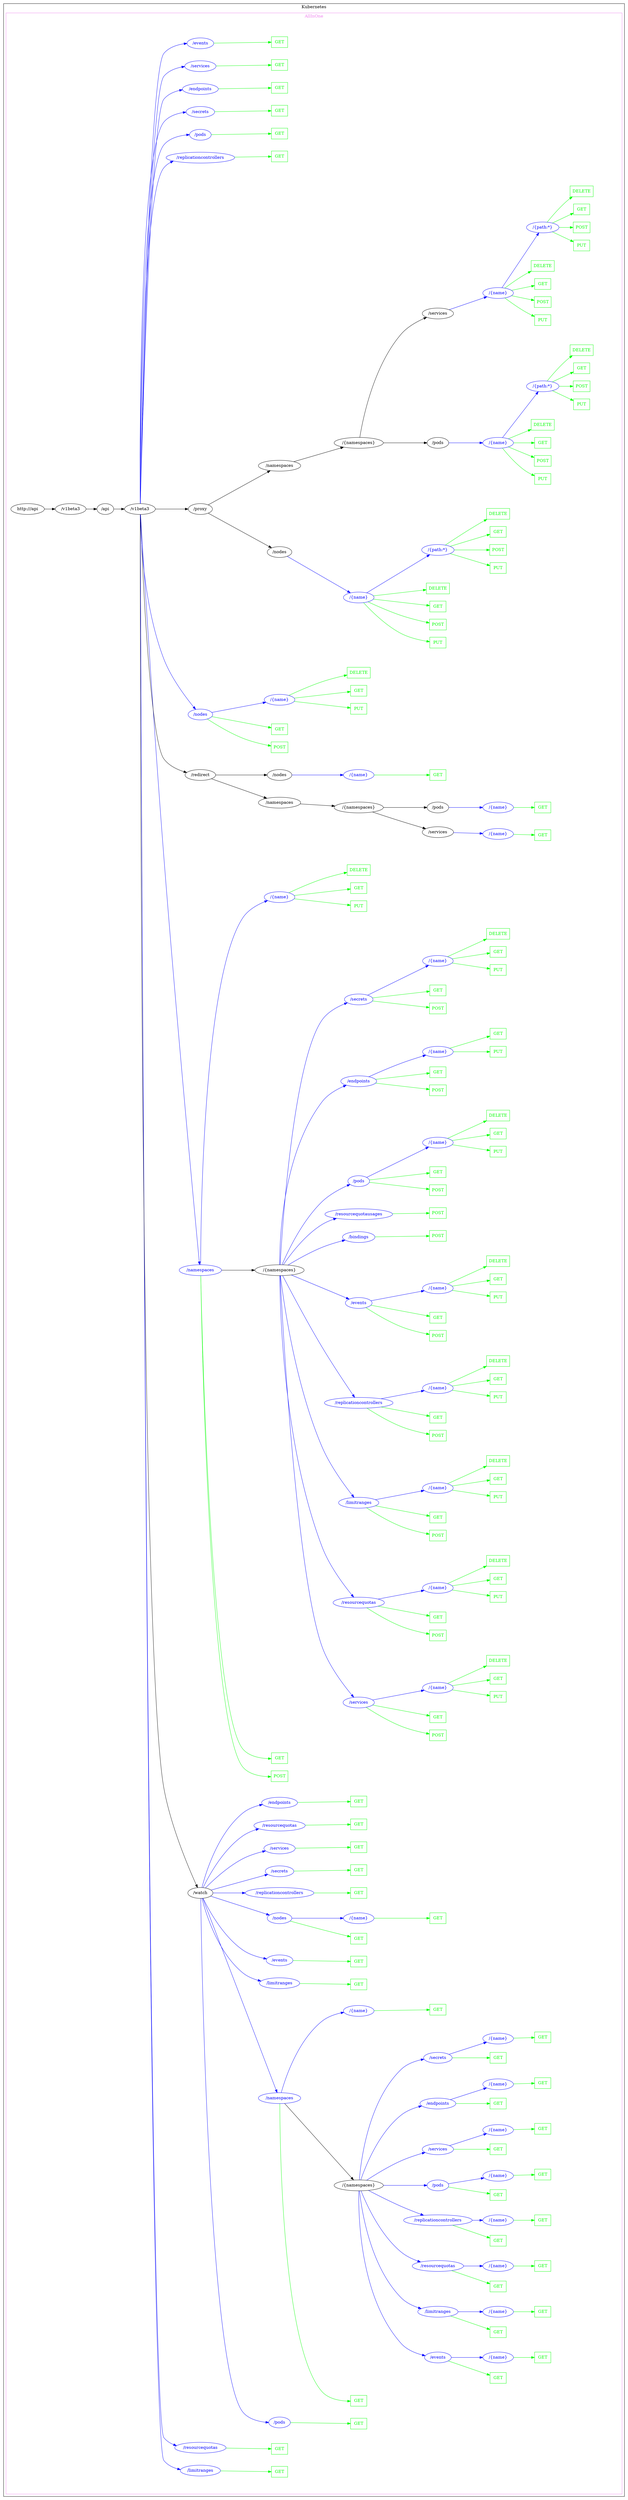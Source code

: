 digraph Cloud_Computing_REST_APIs {
rankdir="LR";
subgraph cluster_0 {
label="Kubernetes"
color=black
fontcolor=black
subgraph cluster_1 {
label="AllInOne"
color=violet
fontcolor=violet
subgraph cluster_2 {
label=""
color=white
fontcolor=white
node2 [label="http:///api", shape="ellipse", color="black", fontcolor="black"]
node2 -> node3 [color="black", fontcolor="black"]
subgraph cluster_3 {
label=""
color=white
fontcolor=white
node3 [label="/v1beta3", shape="ellipse", color="black", fontcolor="black"]
node3 -> node4 [color="black", fontcolor="black"]
subgraph cluster_4 {
label=""
color=white
fontcolor=white
node4 [label="/api", shape="ellipse", color="black", fontcolor="black"]
node4 -> node5 [color="black", fontcolor="black"]
subgraph cluster_5 {
label=""
color=white
fontcolor=white
node5 [label="/v1beta3", shape="ellipse", color="black", fontcolor="black"]
node5 -> node6 [color="blue", fontcolor="blue"]
subgraph cluster_6 {
label=""
color=white
fontcolor=white
node6 [label="/limitranges", shape="ellipse", color="blue", fontcolor="blue"]
node6 -> node7 [color="green", fontcolor="green"]
subgraph cluster_7 {
label=""
color=white
fontcolor=white
node7 [label="GET", shape="box", color="green", fontcolor="green"]
}
}
node5 -> node8 [color="blue", fontcolor="blue"]
subgraph cluster_8 {
label=""
color=white
fontcolor=white
node8 [label="/resourcequotas", shape="ellipse", color="blue", fontcolor="blue"]
node8 -> node9 [color="green", fontcolor="green"]
subgraph cluster_9 {
label=""
color=white
fontcolor=white
node9 [label="GET", shape="box", color="green", fontcolor="green"]
}
}
node5 -> node10 [color="black", fontcolor="black"]
subgraph cluster_10 {
label=""
color=white
fontcolor=white
node10 [label="/watch", shape="ellipse", color="black", fontcolor="black"]
node10 -> node11 [color="blue", fontcolor="blue"]
subgraph cluster_11 {
label=""
color=white
fontcolor=white
node11 [label="/pods", shape="ellipse", color="blue", fontcolor="blue"]
node11 -> node12 [color="green", fontcolor="green"]
subgraph cluster_12 {
label=""
color=white
fontcolor=white
node12 [label="GET", shape="box", color="green", fontcolor="green"]
}
}
node10 -> node13 [color="blue", fontcolor="blue"]
subgraph cluster_13 {
label=""
color=white
fontcolor=white
node13 [label="/namespaces", shape="ellipse", color="blue", fontcolor="blue"]
node13 -> node14 [color="green", fontcolor="green"]
subgraph cluster_14 {
label=""
color=white
fontcolor=white
node14 [label="GET", shape="box", color="green", fontcolor="green"]
}
node13 -> node15 [color="black", fontcolor="black"]
subgraph cluster_15 {
label=""
color=white
fontcolor=white
node15 [label="/{namespaces}", shape="ellipse", color="black", fontcolor="black"]
node15 -> node16 [color="blue", fontcolor="blue"]
subgraph cluster_16 {
label=""
color=white
fontcolor=white
node16 [label="/events", shape="ellipse", color="blue", fontcolor="blue"]
node16 -> node17 [color="green", fontcolor="green"]
subgraph cluster_17 {
label=""
color=white
fontcolor=white
node17 [label="GET", shape="box", color="green", fontcolor="green"]
}
node16 -> node18 [color="blue", fontcolor="blue"]
subgraph cluster_18 {
label=""
color=white
fontcolor=white
node18 [label="/{name}", shape="ellipse", color="blue", fontcolor="blue"]
node18 -> node19 [color="green", fontcolor="green"]
subgraph cluster_19 {
label=""
color=white
fontcolor=white
node19 [label="GET", shape="box", color="green", fontcolor="green"]
}
}
}
node15 -> node20 [color="blue", fontcolor="blue"]
subgraph cluster_20 {
label=""
color=white
fontcolor=white
node20 [label="/limitranges", shape="ellipse", color="blue", fontcolor="blue"]
node20 -> node21 [color="green", fontcolor="green"]
subgraph cluster_21 {
label=""
color=white
fontcolor=white
node21 [label="GET", shape="box", color="green", fontcolor="green"]
}
node20 -> node22 [color="blue", fontcolor="blue"]
subgraph cluster_22 {
label=""
color=white
fontcolor=white
node22 [label="/{name}", shape="ellipse", color="blue", fontcolor="blue"]
node22 -> node23 [color="green", fontcolor="green"]
subgraph cluster_23 {
label=""
color=white
fontcolor=white
node23 [label="GET", shape="box", color="green", fontcolor="green"]
}
}
}
node15 -> node24 [color="blue", fontcolor="blue"]
subgraph cluster_24 {
label=""
color=white
fontcolor=white
node24 [label="/resourcequotas", shape="ellipse", color="blue", fontcolor="blue"]
node24 -> node25 [color="green", fontcolor="green"]
subgraph cluster_25 {
label=""
color=white
fontcolor=white
node25 [label="GET", shape="box", color="green", fontcolor="green"]
}
node24 -> node26 [color="blue", fontcolor="blue"]
subgraph cluster_26 {
label=""
color=white
fontcolor=white
node26 [label="/{name}", shape="ellipse", color="blue", fontcolor="blue"]
node26 -> node27 [color="green", fontcolor="green"]
subgraph cluster_27 {
label=""
color=white
fontcolor=white
node27 [label="GET", shape="box", color="green", fontcolor="green"]
}
}
}
node15 -> node28 [color="blue", fontcolor="blue"]
subgraph cluster_28 {
label=""
color=white
fontcolor=white
node28 [label="/replicationcontrollers", shape="ellipse", color="blue", fontcolor="blue"]
node28 -> node29 [color="green", fontcolor="green"]
subgraph cluster_29 {
label=""
color=white
fontcolor=white
node29 [label="GET", shape="box", color="green", fontcolor="green"]
}
node28 -> node30 [color="blue", fontcolor="blue"]
subgraph cluster_30 {
label=""
color=white
fontcolor=white
node30 [label="/{name}", shape="ellipse", color="blue", fontcolor="blue"]
node30 -> node31 [color="green", fontcolor="green"]
subgraph cluster_31 {
label=""
color=white
fontcolor=white
node31 [label="GET", shape="box", color="green", fontcolor="green"]
}
}
}
node15 -> node32 [color="blue", fontcolor="blue"]
subgraph cluster_32 {
label=""
color=white
fontcolor=white
node32 [label="/pods", shape="ellipse", color="blue", fontcolor="blue"]
node32 -> node33 [color="green", fontcolor="green"]
subgraph cluster_33 {
label=""
color=white
fontcolor=white
node33 [label="GET", shape="box", color="green", fontcolor="green"]
}
node32 -> node34 [color="blue", fontcolor="blue"]
subgraph cluster_34 {
label=""
color=white
fontcolor=white
node34 [label="/{name}", shape="ellipse", color="blue", fontcolor="blue"]
node34 -> node35 [color="green", fontcolor="green"]
subgraph cluster_35 {
label=""
color=white
fontcolor=white
node35 [label="GET", shape="box", color="green", fontcolor="green"]
}
}
}
node15 -> node36 [color="blue", fontcolor="blue"]
subgraph cluster_36 {
label=""
color=white
fontcolor=white
node36 [label="/services", shape="ellipse", color="blue", fontcolor="blue"]
node36 -> node37 [color="green", fontcolor="green"]
subgraph cluster_37 {
label=""
color=white
fontcolor=white
node37 [label="GET", shape="box", color="green", fontcolor="green"]
}
node36 -> node38 [color="blue", fontcolor="blue"]
subgraph cluster_38 {
label=""
color=white
fontcolor=white
node38 [label="/{name}", shape="ellipse", color="blue", fontcolor="blue"]
node38 -> node39 [color="green", fontcolor="green"]
subgraph cluster_39 {
label=""
color=white
fontcolor=white
node39 [label="GET", shape="box", color="green", fontcolor="green"]
}
}
}
node15 -> node40 [color="blue", fontcolor="blue"]
subgraph cluster_40 {
label=""
color=white
fontcolor=white
node40 [label="/endpoints", shape="ellipse", color="blue", fontcolor="blue"]
node40 -> node41 [color="green", fontcolor="green"]
subgraph cluster_41 {
label=""
color=white
fontcolor=white
node41 [label="GET", shape="box", color="green", fontcolor="green"]
}
node40 -> node42 [color="blue", fontcolor="blue"]
subgraph cluster_42 {
label=""
color=white
fontcolor=white
node42 [label="/{name}", shape="ellipse", color="blue", fontcolor="blue"]
node42 -> node43 [color="green", fontcolor="green"]
subgraph cluster_43 {
label=""
color=white
fontcolor=white
node43 [label="GET", shape="box", color="green", fontcolor="green"]
}
}
}
node15 -> node44 [color="blue", fontcolor="blue"]
subgraph cluster_44 {
label=""
color=white
fontcolor=white
node44 [label="/secrets", shape="ellipse", color="blue", fontcolor="blue"]
node44 -> node45 [color="green", fontcolor="green"]
subgraph cluster_45 {
label=""
color=white
fontcolor=white
node45 [label="GET", shape="box", color="green", fontcolor="green"]
}
node44 -> node46 [color="blue", fontcolor="blue"]
subgraph cluster_46 {
label=""
color=white
fontcolor=white
node46 [label="/{name}", shape="ellipse", color="blue", fontcolor="blue"]
node46 -> node47 [color="green", fontcolor="green"]
subgraph cluster_47 {
label=""
color=white
fontcolor=white
node47 [label="GET", shape="box", color="green", fontcolor="green"]
}
}
}
}
node13 -> node48 [color="blue", fontcolor="blue"]
subgraph cluster_48 {
label=""
color=white
fontcolor=white
node48 [label="/{name}", shape="ellipse", color="blue", fontcolor="blue"]
node48 -> node49 [color="green", fontcolor="green"]
subgraph cluster_49 {
label=""
color=white
fontcolor=white
node49 [label="GET", shape="box", color="green", fontcolor="green"]
}
}
}
node10 -> node50 [color="blue", fontcolor="blue"]
subgraph cluster_50 {
label=""
color=white
fontcolor=white
node50 [label="/limitranges", shape="ellipse", color="blue", fontcolor="blue"]
node50 -> node51 [color="green", fontcolor="green"]
subgraph cluster_51 {
label=""
color=white
fontcolor=white
node51 [label="GET", shape="box", color="green", fontcolor="green"]
}
}
node10 -> node52 [color="blue", fontcolor="blue"]
subgraph cluster_52 {
label=""
color=white
fontcolor=white
node52 [label="/events", shape="ellipse", color="blue", fontcolor="blue"]
node52 -> node53 [color="green", fontcolor="green"]
subgraph cluster_53 {
label=""
color=white
fontcolor=white
node53 [label="GET", shape="box", color="green", fontcolor="green"]
}
}
node10 -> node54 [color="blue", fontcolor="blue"]
subgraph cluster_54 {
label=""
color=white
fontcolor=white
node54 [label="/nodes", shape="ellipse", color="blue", fontcolor="blue"]
node54 -> node55 [color="green", fontcolor="green"]
subgraph cluster_55 {
label=""
color=white
fontcolor=white
node55 [label="GET", shape="box", color="green", fontcolor="green"]
}
node54 -> node56 [color="blue", fontcolor="blue"]
subgraph cluster_56 {
label=""
color=white
fontcolor=white
node56 [label="/{name}", shape="ellipse", color="blue", fontcolor="blue"]
node56 -> node57 [color="green", fontcolor="green"]
subgraph cluster_57 {
label=""
color=white
fontcolor=white
node57 [label="GET", shape="box", color="green", fontcolor="green"]
}
}
}
node10 -> node58 [color="blue", fontcolor="blue"]
subgraph cluster_58 {
label=""
color=white
fontcolor=white
node58 [label="/replicationcontrollers", shape="ellipse", color="blue", fontcolor="blue"]
node58 -> node59 [color="green", fontcolor="green"]
subgraph cluster_59 {
label=""
color=white
fontcolor=white
node59 [label="GET", shape="box", color="green", fontcolor="green"]
}
}
node10 -> node60 [color="blue", fontcolor="blue"]
subgraph cluster_60 {
label=""
color=white
fontcolor=white
node60 [label="/secrets", shape="ellipse", color="blue", fontcolor="blue"]
node60 -> node61 [color="green", fontcolor="green"]
subgraph cluster_61 {
label=""
color=white
fontcolor=white
node61 [label="GET", shape="box", color="green", fontcolor="green"]
}
}
node10 -> node62 [color="blue", fontcolor="blue"]
subgraph cluster_62 {
label=""
color=white
fontcolor=white
node62 [label="/services", shape="ellipse", color="blue", fontcolor="blue"]
node62 -> node63 [color="green", fontcolor="green"]
subgraph cluster_63 {
label=""
color=white
fontcolor=white
node63 [label="GET", shape="box", color="green", fontcolor="green"]
}
}
node10 -> node64 [color="blue", fontcolor="blue"]
subgraph cluster_64 {
label=""
color=white
fontcolor=white
node64 [label="/resourcequotas", shape="ellipse", color="blue", fontcolor="blue"]
node64 -> node65 [color="green", fontcolor="green"]
subgraph cluster_65 {
label=""
color=white
fontcolor=white
node65 [label="GET", shape="box", color="green", fontcolor="green"]
}
}
node10 -> node66 [color="blue", fontcolor="blue"]
subgraph cluster_66 {
label=""
color=white
fontcolor=white
node66 [label="/endpoints", shape="ellipse", color="blue", fontcolor="blue"]
node66 -> node67 [color="green", fontcolor="green"]
subgraph cluster_67 {
label=""
color=white
fontcolor=white
node67 [label="GET", shape="box", color="green", fontcolor="green"]
}
}
}
node5 -> node68 [color="blue", fontcolor="blue"]
subgraph cluster_68 {
label=""
color=white
fontcolor=white
node68 [label="/namespaces", shape="ellipse", color="blue", fontcolor="blue"]
node68 -> node69 [color="green", fontcolor="green"]
subgraph cluster_69 {
label=""
color=white
fontcolor=white
node69 [label="POST", shape="box", color="green", fontcolor="green"]
}
node68 -> node70 [color="green", fontcolor="green"]
subgraph cluster_70 {
label=""
color=white
fontcolor=white
node70 [label="GET", shape="box", color="green", fontcolor="green"]
}
node68 -> node71 [color="black", fontcolor="black"]
subgraph cluster_71 {
label=""
color=white
fontcolor=white
node71 [label="/{namespaces}", shape="ellipse", color="black", fontcolor="black"]
node71 -> node72 [color="blue", fontcolor="blue"]
subgraph cluster_72 {
label=""
color=white
fontcolor=white
node72 [label="/services", shape="ellipse", color="blue", fontcolor="blue"]
node72 -> node73 [color="green", fontcolor="green"]
subgraph cluster_73 {
label=""
color=white
fontcolor=white
node73 [label="POST", shape="box", color="green", fontcolor="green"]
}
node72 -> node74 [color="green", fontcolor="green"]
subgraph cluster_74 {
label=""
color=white
fontcolor=white
node74 [label="GET", shape="box", color="green", fontcolor="green"]
}
node72 -> node75 [color="blue", fontcolor="blue"]
subgraph cluster_75 {
label=""
color=white
fontcolor=white
node75 [label="/{name}", shape="ellipse", color="blue", fontcolor="blue"]
node75 -> node76 [color="green", fontcolor="green"]
subgraph cluster_76 {
label=""
color=white
fontcolor=white
node76 [label="PUT", shape="box", color="green", fontcolor="green"]
}
node75 -> node77 [color="green", fontcolor="green"]
subgraph cluster_77 {
label=""
color=white
fontcolor=white
node77 [label="GET", shape="box", color="green", fontcolor="green"]
}
node75 -> node78 [color="green", fontcolor="green"]
subgraph cluster_78 {
label=""
color=white
fontcolor=white
node78 [label="DELETE", shape="box", color="green", fontcolor="green"]
}
}
}
node71 -> node79 [color="blue", fontcolor="blue"]
subgraph cluster_79 {
label=""
color=white
fontcolor=white
node79 [label="/resourcequotas", shape="ellipse", color="blue", fontcolor="blue"]
node79 -> node80 [color="green", fontcolor="green"]
subgraph cluster_80 {
label=""
color=white
fontcolor=white
node80 [label="POST", shape="box", color="green", fontcolor="green"]
}
node79 -> node81 [color="green", fontcolor="green"]
subgraph cluster_81 {
label=""
color=white
fontcolor=white
node81 [label="GET", shape="box", color="green", fontcolor="green"]
}
node79 -> node82 [color="blue", fontcolor="blue"]
subgraph cluster_82 {
label=""
color=white
fontcolor=white
node82 [label="/{name}", shape="ellipse", color="blue", fontcolor="blue"]
node82 -> node83 [color="green", fontcolor="green"]
subgraph cluster_83 {
label=""
color=white
fontcolor=white
node83 [label="PUT", shape="box", color="green", fontcolor="green"]
}
node82 -> node84 [color="green", fontcolor="green"]
subgraph cluster_84 {
label=""
color=white
fontcolor=white
node84 [label="GET", shape="box", color="green", fontcolor="green"]
}
node82 -> node85 [color="green", fontcolor="green"]
subgraph cluster_85 {
label=""
color=white
fontcolor=white
node85 [label="DELETE", shape="box", color="green", fontcolor="green"]
}
}
}
node71 -> node86 [color="blue", fontcolor="blue"]
subgraph cluster_86 {
label=""
color=white
fontcolor=white
node86 [label="/limitranges", shape="ellipse", color="blue", fontcolor="blue"]
node86 -> node87 [color="green", fontcolor="green"]
subgraph cluster_87 {
label=""
color=white
fontcolor=white
node87 [label="POST", shape="box", color="green", fontcolor="green"]
}
node86 -> node88 [color="green", fontcolor="green"]
subgraph cluster_88 {
label=""
color=white
fontcolor=white
node88 [label="GET", shape="box", color="green", fontcolor="green"]
}
node86 -> node89 [color="blue", fontcolor="blue"]
subgraph cluster_89 {
label=""
color=white
fontcolor=white
node89 [label="/{name}", shape="ellipse", color="blue", fontcolor="blue"]
node89 -> node90 [color="green", fontcolor="green"]
subgraph cluster_90 {
label=""
color=white
fontcolor=white
node90 [label="PUT", shape="box", color="green", fontcolor="green"]
}
node89 -> node91 [color="green", fontcolor="green"]
subgraph cluster_91 {
label=""
color=white
fontcolor=white
node91 [label="GET", shape="box", color="green", fontcolor="green"]
}
node89 -> node92 [color="green", fontcolor="green"]
subgraph cluster_92 {
label=""
color=white
fontcolor=white
node92 [label="DELETE", shape="box", color="green", fontcolor="green"]
}
}
}
node71 -> node93 [color="blue", fontcolor="blue"]
subgraph cluster_93 {
label=""
color=white
fontcolor=white
node93 [label="/replicationcontrollers", shape="ellipse", color="blue", fontcolor="blue"]
node93 -> node94 [color="green", fontcolor="green"]
subgraph cluster_94 {
label=""
color=white
fontcolor=white
node94 [label="POST", shape="box", color="green", fontcolor="green"]
}
node93 -> node95 [color="green", fontcolor="green"]
subgraph cluster_95 {
label=""
color=white
fontcolor=white
node95 [label="GET", shape="box", color="green", fontcolor="green"]
}
node93 -> node96 [color="blue", fontcolor="blue"]
subgraph cluster_96 {
label=""
color=white
fontcolor=white
node96 [label="/{name}", shape="ellipse", color="blue", fontcolor="blue"]
node96 -> node97 [color="green", fontcolor="green"]
subgraph cluster_97 {
label=""
color=white
fontcolor=white
node97 [label="PUT", shape="box", color="green", fontcolor="green"]
}
node96 -> node98 [color="green", fontcolor="green"]
subgraph cluster_98 {
label=""
color=white
fontcolor=white
node98 [label="GET", shape="box", color="green", fontcolor="green"]
}
node96 -> node99 [color="green", fontcolor="green"]
subgraph cluster_99 {
label=""
color=white
fontcolor=white
node99 [label="DELETE", shape="box", color="green", fontcolor="green"]
}
}
}
node71 -> node100 [color="blue", fontcolor="blue"]
subgraph cluster_100 {
label=""
color=white
fontcolor=white
node100 [label="/events", shape="ellipse", color="blue", fontcolor="blue"]
node100 -> node101 [color="green", fontcolor="green"]
subgraph cluster_101 {
label=""
color=white
fontcolor=white
node101 [label="POST", shape="box", color="green", fontcolor="green"]
}
node100 -> node102 [color="green", fontcolor="green"]
subgraph cluster_102 {
label=""
color=white
fontcolor=white
node102 [label="GET", shape="box", color="green", fontcolor="green"]
}
node100 -> node103 [color="blue", fontcolor="blue"]
subgraph cluster_103 {
label=""
color=white
fontcolor=white
node103 [label="/{name}", shape="ellipse", color="blue", fontcolor="blue"]
node103 -> node104 [color="green", fontcolor="green"]
subgraph cluster_104 {
label=""
color=white
fontcolor=white
node104 [label="PUT", shape="box", color="green", fontcolor="green"]
}
node103 -> node105 [color="green", fontcolor="green"]
subgraph cluster_105 {
label=""
color=white
fontcolor=white
node105 [label="GET", shape="box", color="green", fontcolor="green"]
}
node103 -> node106 [color="green", fontcolor="green"]
subgraph cluster_106 {
label=""
color=white
fontcolor=white
node106 [label="DELETE", shape="box", color="green", fontcolor="green"]
}
}
}
node71 -> node107 [color="blue", fontcolor="blue"]
subgraph cluster_107 {
label=""
color=white
fontcolor=white
node107 [label="/bindings", shape="ellipse", color="blue", fontcolor="blue"]
node107 -> node108 [color="green", fontcolor="green"]
subgraph cluster_108 {
label=""
color=white
fontcolor=white
node108 [label="POST", shape="box", color="green", fontcolor="green"]
}
}
node71 -> node109 [color="blue", fontcolor="blue"]
subgraph cluster_109 {
label=""
color=white
fontcolor=white
node109 [label="/resourcequotausages", shape="ellipse", color="blue", fontcolor="blue"]
node109 -> node110 [color="green", fontcolor="green"]
subgraph cluster_110 {
label=""
color=white
fontcolor=white
node110 [label="POST", shape="box", color="green", fontcolor="green"]
}
}
node71 -> node111 [color="blue", fontcolor="blue"]
subgraph cluster_111 {
label=""
color=white
fontcolor=white
node111 [label="/pods", shape="ellipse", color="blue", fontcolor="blue"]
node111 -> node112 [color="green", fontcolor="green"]
subgraph cluster_112 {
label=""
color=white
fontcolor=white
node112 [label="POST", shape="box", color="green", fontcolor="green"]
}
node111 -> node113 [color="green", fontcolor="green"]
subgraph cluster_113 {
label=""
color=white
fontcolor=white
node113 [label="GET", shape="box", color="green", fontcolor="green"]
}
node111 -> node114 [color="blue", fontcolor="blue"]
subgraph cluster_114 {
label=""
color=white
fontcolor=white
node114 [label="/{name}", shape="ellipse", color="blue", fontcolor="blue"]
node114 -> node115 [color="green", fontcolor="green"]
subgraph cluster_115 {
label=""
color=white
fontcolor=white
node115 [label="PUT", shape="box", color="green", fontcolor="green"]
}
node114 -> node116 [color="green", fontcolor="green"]
subgraph cluster_116 {
label=""
color=white
fontcolor=white
node116 [label="GET", shape="box", color="green", fontcolor="green"]
}
node114 -> node117 [color="green", fontcolor="green"]
subgraph cluster_117 {
label=""
color=white
fontcolor=white
node117 [label="DELETE", shape="box", color="green", fontcolor="green"]
}
}
}
node71 -> node118 [color="blue", fontcolor="blue"]
subgraph cluster_118 {
label=""
color=white
fontcolor=white
node118 [label="/endpoints", shape="ellipse", color="blue", fontcolor="blue"]
node118 -> node119 [color="green", fontcolor="green"]
subgraph cluster_119 {
label=""
color=white
fontcolor=white
node119 [label="POST", shape="box", color="green", fontcolor="green"]
}
node118 -> node120 [color="green", fontcolor="green"]
subgraph cluster_120 {
label=""
color=white
fontcolor=white
node120 [label="GET", shape="box", color="green", fontcolor="green"]
}
node118 -> node121 [color="blue", fontcolor="blue"]
subgraph cluster_121 {
label=""
color=white
fontcolor=white
node121 [label="/{name}", shape="ellipse", color="blue", fontcolor="blue"]
node121 -> node122 [color="green", fontcolor="green"]
subgraph cluster_122 {
label=""
color=white
fontcolor=white
node122 [label="PUT", shape="box", color="green", fontcolor="green"]
}
node121 -> node123 [color="green", fontcolor="green"]
subgraph cluster_123 {
label=""
color=white
fontcolor=white
node123 [label="GET", shape="box", color="green", fontcolor="green"]
}
}
}
node71 -> node124 [color="blue", fontcolor="blue"]
subgraph cluster_124 {
label=""
color=white
fontcolor=white
node124 [label="/secrets", shape="ellipse", color="blue", fontcolor="blue"]
node124 -> node125 [color="green", fontcolor="green"]
subgraph cluster_125 {
label=""
color=white
fontcolor=white
node125 [label="POST", shape="box", color="green", fontcolor="green"]
}
node124 -> node126 [color="green", fontcolor="green"]
subgraph cluster_126 {
label=""
color=white
fontcolor=white
node126 [label="GET", shape="box", color="green", fontcolor="green"]
}
node124 -> node127 [color="blue", fontcolor="blue"]
subgraph cluster_127 {
label=""
color=white
fontcolor=white
node127 [label="/{name}", shape="ellipse", color="blue", fontcolor="blue"]
node127 -> node128 [color="green", fontcolor="green"]
subgraph cluster_128 {
label=""
color=white
fontcolor=white
node128 [label="PUT", shape="box", color="green", fontcolor="green"]
}
node127 -> node129 [color="green", fontcolor="green"]
subgraph cluster_129 {
label=""
color=white
fontcolor=white
node129 [label="GET", shape="box", color="green", fontcolor="green"]
}
node127 -> node130 [color="green", fontcolor="green"]
subgraph cluster_130 {
label=""
color=white
fontcolor=white
node130 [label="DELETE", shape="box", color="green", fontcolor="green"]
}
}
}
}
node68 -> node131 [color="blue", fontcolor="blue"]
subgraph cluster_131 {
label=""
color=white
fontcolor=white
node131 [label="/{name}", shape="ellipse", color="blue", fontcolor="blue"]
node131 -> node132 [color="green", fontcolor="green"]
subgraph cluster_132 {
label=""
color=white
fontcolor=white
node132 [label="PUT", shape="box", color="green", fontcolor="green"]
}
node131 -> node133 [color="green", fontcolor="green"]
subgraph cluster_133 {
label=""
color=white
fontcolor=white
node133 [label="GET", shape="box", color="green", fontcolor="green"]
}
node131 -> node134 [color="green", fontcolor="green"]
subgraph cluster_134 {
label=""
color=white
fontcolor=white
node134 [label="DELETE", shape="box", color="green", fontcolor="green"]
}
}
}
node5 -> node135 [color="black", fontcolor="black"]
subgraph cluster_135 {
label=""
color=white
fontcolor=white
node135 [label="/redirect", shape="ellipse", color="black", fontcolor="black"]
node135 -> node136 [color="black", fontcolor="black"]
subgraph cluster_136 {
label=""
color=white
fontcolor=white
node136 [label="/namespaces", shape="ellipse", color="black", fontcolor="black"]
node136 -> node137 [color="black", fontcolor="black"]
subgraph cluster_137 {
label=""
color=white
fontcolor=white
node137 [label="/{namespaces}", shape="ellipse", color="black", fontcolor="black"]
node137 -> node138 [color="black", fontcolor="black"]
subgraph cluster_138 {
label=""
color=white
fontcolor=white
node138 [label="/services", shape="ellipse", color="black", fontcolor="black"]
node138 -> node139 [color="blue", fontcolor="blue"]
subgraph cluster_139 {
label=""
color=white
fontcolor=white
node139 [label="/{name}", shape="ellipse", color="blue", fontcolor="blue"]
node139 -> node140 [color="green", fontcolor="green"]
subgraph cluster_140 {
label=""
color=white
fontcolor=white
node140 [label="GET", shape="box", color="green", fontcolor="green"]
}
}
}
node137 -> node141 [color="black", fontcolor="black"]
subgraph cluster_141 {
label=""
color=white
fontcolor=white
node141 [label="/pods", shape="ellipse", color="black", fontcolor="black"]
node141 -> node142 [color="blue", fontcolor="blue"]
subgraph cluster_142 {
label=""
color=white
fontcolor=white
node142 [label="/{name}", shape="ellipse", color="blue", fontcolor="blue"]
node142 -> node143 [color="green", fontcolor="green"]
subgraph cluster_143 {
label=""
color=white
fontcolor=white
node143 [label="GET", shape="box", color="green", fontcolor="green"]
}
}
}
}
}
node135 -> node144 [color="black", fontcolor="black"]
subgraph cluster_144 {
label=""
color=white
fontcolor=white
node144 [label="/nodes", shape="ellipse", color="black", fontcolor="black"]
node144 -> node145 [color="blue", fontcolor="blue"]
subgraph cluster_145 {
label=""
color=white
fontcolor=white
node145 [label="/{name}", shape="ellipse", color="blue", fontcolor="blue"]
node145 -> node146 [color="green", fontcolor="green"]
subgraph cluster_146 {
label=""
color=white
fontcolor=white
node146 [label="GET", shape="box", color="green", fontcolor="green"]
}
}
}
}
node5 -> node147 [color="blue", fontcolor="blue"]
subgraph cluster_147 {
label=""
color=white
fontcolor=white
node147 [label="/nodes", shape="ellipse", color="blue", fontcolor="blue"]
node147 -> node148 [color="green", fontcolor="green"]
subgraph cluster_148 {
label=""
color=white
fontcolor=white
node148 [label="POST", shape="box", color="green", fontcolor="green"]
}
node147 -> node149 [color="green", fontcolor="green"]
subgraph cluster_149 {
label=""
color=white
fontcolor=white
node149 [label="GET", shape="box", color="green", fontcolor="green"]
}
node147 -> node150 [color="blue", fontcolor="blue"]
subgraph cluster_150 {
label=""
color=white
fontcolor=white
node150 [label="/{name}", shape="ellipse", color="blue", fontcolor="blue"]
node150 -> node151 [color="green", fontcolor="green"]
subgraph cluster_151 {
label=""
color=white
fontcolor=white
node151 [label="PUT", shape="box", color="green", fontcolor="green"]
}
node150 -> node152 [color="green", fontcolor="green"]
subgraph cluster_152 {
label=""
color=white
fontcolor=white
node152 [label="GET", shape="box", color="green", fontcolor="green"]
}
node150 -> node153 [color="green", fontcolor="green"]
subgraph cluster_153 {
label=""
color=white
fontcolor=white
node153 [label="DELETE", shape="box", color="green", fontcolor="green"]
}
}
}
node5 -> node154 [color="black", fontcolor="black"]
subgraph cluster_154 {
label=""
color=white
fontcolor=white
node154 [label="/proxy", shape="ellipse", color="black", fontcolor="black"]
node154 -> node155 [color="black", fontcolor="black"]
subgraph cluster_155 {
label=""
color=white
fontcolor=white
node155 [label="/nodes", shape="ellipse", color="black", fontcolor="black"]
node155 -> node156 [color="blue", fontcolor="blue"]
subgraph cluster_156 {
label=""
color=white
fontcolor=white
node156 [label="/{name}", shape="ellipse", color="blue", fontcolor="blue"]
node156 -> node157 [color="green", fontcolor="green"]
subgraph cluster_157 {
label=""
color=white
fontcolor=white
node157 [label="PUT", shape="box", color="green", fontcolor="green"]
}
node156 -> node158 [color="green", fontcolor="green"]
subgraph cluster_158 {
label=""
color=white
fontcolor=white
node158 [label="POST", shape="box", color="green", fontcolor="green"]
}
node156 -> node159 [color="green", fontcolor="green"]
subgraph cluster_159 {
label=""
color=white
fontcolor=white
node159 [label="GET", shape="box", color="green", fontcolor="green"]
}
node156 -> node160 [color="green", fontcolor="green"]
subgraph cluster_160 {
label=""
color=white
fontcolor=white
node160 [label="DELETE", shape="box", color="green", fontcolor="green"]
}
node156 -> node161 [color="blue", fontcolor="blue"]
subgraph cluster_161 {
label=""
color=white
fontcolor=white
node161 [label="/{path:*}", shape="ellipse", color="blue", fontcolor="blue"]
node161 -> node162 [color="green", fontcolor="green"]
subgraph cluster_162 {
label=""
color=white
fontcolor=white
node162 [label="PUT", shape="box", color="green", fontcolor="green"]
}
node161 -> node163 [color="green", fontcolor="green"]
subgraph cluster_163 {
label=""
color=white
fontcolor=white
node163 [label="POST", shape="box", color="green", fontcolor="green"]
}
node161 -> node164 [color="green", fontcolor="green"]
subgraph cluster_164 {
label=""
color=white
fontcolor=white
node164 [label="GET", shape="box", color="green", fontcolor="green"]
}
node161 -> node165 [color="green", fontcolor="green"]
subgraph cluster_165 {
label=""
color=white
fontcolor=white
node165 [label="DELETE", shape="box", color="green", fontcolor="green"]
}
}
}
}
node154 -> node166 [color="black", fontcolor="black"]
subgraph cluster_166 {
label=""
color=white
fontcolor=white
node166 [label="/namespaces", shape="ellipse", color="black", fontcolor="black"]
node166 -> node167 [color="black", fontcolor="black"]
subgraph cluster_167 {
label=""
color=white
fontcolor=white
node167 [label="/{namespaces}", shape="ellipse", color="black", fontcolor="black"]
node167 -> node168 [color="black", fontcolor="black"]
subgraph cluster_168 {
label=""
color=white
fontcolor=white
node168 [label="/pods", shape="ellipse", color="black", fontcolor="black"]
node168 -> node169 [color="blue", fontcolor="blue"]
subgraph cluster_169 {
label=""
color=white
fontcolor=white
node169 [label="/{name}", shape="ellipse", color="blue", fontcolor="blue"]
node169 -> node170 [color="green", fontcolor="green"]
subgraph cluster_170 {
label=""
color=white
fontcolor=white
node170 [label="PUT", shape="box", color="green", fontcolor="green"]
}
node169 -> node171 [color="green", fontcolor="green"]
subgraph cluster_171 {
label=""
color=white
fontcolor=white
node171 [label="POST", shape="box", color="green", fontcolor="green"]
}
node169 -> node172 [color="green", fontcolor="green"]
subgraph cluster_172 {
label=""
color=white
fontcolor=white
node172 [label="GET", shape="box", color="green", fontcolor="green"]
}
node169 -> node173 [color="green", fontcolor="green"]
subgraph cluster_173 {
label=""
color=white
fontcolor=white
node173 [label="DELETE", shape="box", color="green", fontcolor="green"]
}
node169 -> node174 [color="blue", fontcolor="blue"]
subgraph cluster_174 {
label=""
color=white
fontcolor=white
node174 [label="/{path:*}", shape="ellipse", color="blue", fontcolor="blue"]
node174 -> node175 [color="green", fontcolor="green"]
subgraph cluster_175 {
label=""
color=white
fontcolor=white
node175 [label="PUT", shape="box", color="green", fontcolor="green"]
}
node174 -> node176 [color="green", fontcolor="green"]
subgraph cluster_176 {
label=""
color=white
fontcolor=white
node176 [label="POST", shape="box", color="green", fontcolor="green"]
}
node174 -> node177 [color="green", fontcolor="green"]
subgraph cluster_177 {
label=""
color=white
fontcolor=white
node177 [label="GET", shape="box", color="green", fontcolor="green"]
}
node174 -> node178 [color="green", fontcolor="green"]
subgraph cluster_178 {
label=""
color=white
fontcolor=white
node178 [label="DELETE", shape="box", color="green", fontcolor="green"]
}
}
}
}
node167 -> node179 [color="black", fontcolor="black"]
subgraph cluster_179 {
label=""
color=white
fontcolor=white
node179 [label="/services", shape="ellipse", color="black", fontcolor="black"]
node179 -> node180 [color="blue", fontcolor="blue"]
subgraph cluster_180 {
label=""
color=white
fontcolor=white
node180 [label="/{name}", shape="ellipse", color="blue", fontcolor="blue"]
node180 -> node181 [color="green", fontcolor="green"]
subgraph cluster_181 {
label=""
color=white
fontcolor=white
node181 [label="PUT", shape="box", color="green", fontcolor="green"]
}
node180 -> node182 [color="green", fontcolor="green"]
subgraph cluster_182 {
label=""
color=white
fontcolor=white
node182 [label="POST", shape="box", color="green", fontcolor="green"]
}
node180 -> node183 [color="green", fontcolor="green"]
subgraph cluster_183 {
label=""
color=white
fontcolor=white
node183 [label="GET", shape="box", color="green", fontcolor="green"]
}
node180 -> node184 [color="green", fontcolor="green"]
subgraph cluster_184 {
label=""
color=white
fontcolor=white
node184 [label="DELETE", shape="box", color="green", fontcolor="green"]
}
node180 -> node185 [color="blue", fontcolor="blue"]
subgraph cluster_185 {
label=""
color=white
fontcolor=white
node185 [label="/{path:*}", shape="ellipse", color="blue", fontcolor="blue"]
node185 -> node186 [color="green", fontcolor="green"]
subgraph cluster_186 {
label=""
color=white
fontcolor=white
node186 [label="PUT", shape="box", color="green", fontcolor="green"]
}
node185 -> node187 [color="green", fontcolor="green"]
subgraph cluster_187 {
label=""
color=white
fontcolor=white
node187 [label="POST", shape="box", color="green", fontcolor="green"]
}
node185 -> node188 [color="green", fontcolor="green"]
subgraph cluster_188 {
label=""
color=white
fontcolor=white
node188 [label="GET", shape="box", color="green", fontcolor="green"]
}
node185 -> node189 [color="green", fontcolor="green"]
subgraph cluster_189 {
label=""
color=white
fontcolor=white
node189 [label="DELETE", shape="box", color="green", fontcolor="green"]
}
}
}
}
}
}
}
node5 -> node190 [color="blue", fontcolor="blue"]
subgraph cluster_190 {
label=""
color=white
fontcolor=white
node190 [label="/replicationcontrollers", shape="ellipse", color="blue", fontcolor="blue"]
node190 -> node191 [color="green", fontcolor="green"]
subgraph cluster_191 {
label=""
color=white
fontcolor=white
node191 [label="GET", shape="box", color="green", fontcolor="green"]
}
}
node5 -> node192 [color="blue", fontcolor="blue"]
subgraph cluster_192 {
label=""
color=white
fontcolor=white
node192 [label="/pods", shape="ellipse", color="blue", fontcolor="blue"]
node192 -> node193 [color="green", fontcolor="green"]
subgraph cluster_193 {
label=""
color=white
fontcolor=white
node193 [label="GET", shape="box", color="green", fontcolor="green"]
}
}
node5 -> node194 [color="blue", fontcolor="blue"]
subgraph cluster_194 {
label=""
color=white
fontcolor=white
node194 [label="/secrets", shape="ellipse", color="blue", fontcolor="blue"]
node194 -> node195 [color="green", fontcolor="green"]
subgraph cluster_195 {
label=""
color=white
fontcolor=white
node195 [label="GET", shape="box", color="green", fontcolor="green"]
}
}
node5 -> node196 [color="blue", fontcolor="blue"]
subgraph cluster_196 {
label=""
color=white
fontcolor=white
node196 [label="/endpoints", shape="ellipse", color="blue", fontcolor="blue"]
node196 -> node197 [color="green", fontcolor="green"]
subgraph cluster_197 {
label=""
color=white
fontcolor=white
node197 [label="GET", shape="box", color="green", fontcolor="green"]
}
}
node5 -> node198 [color="blue", fontcolor="blue"]
subgraph cluster_198 {
label=""
color=white
fontcolor=white
node198 [label="/services", shape="ellipse", color="blue", fontcolor="blue"]
node198 -> node199 [color="green", fontcolor="green"]
subgraph cluster_199 {
label=""
color=white
fontcolor=white
node199 [label="GET", shape="box", color="green", fontcolor="green"]
}
}
node5 -> node200 [color="blue", fontcolor="blue"]
subgraph cluster_200 {
label=""
color=white
fontcolor=white
node200 [label="/events", shape="ellipse", color="blue", fontcolor="blue"]
node200 -> node201 [color="green", fontcolor="green"]
subgraph cluster_201 {
label=""
color=white
fontcolor=white
node201 [label="GET", shape="box", color="green", fontcolor="green"]
}
}
}
}
}
}
}
}
}
